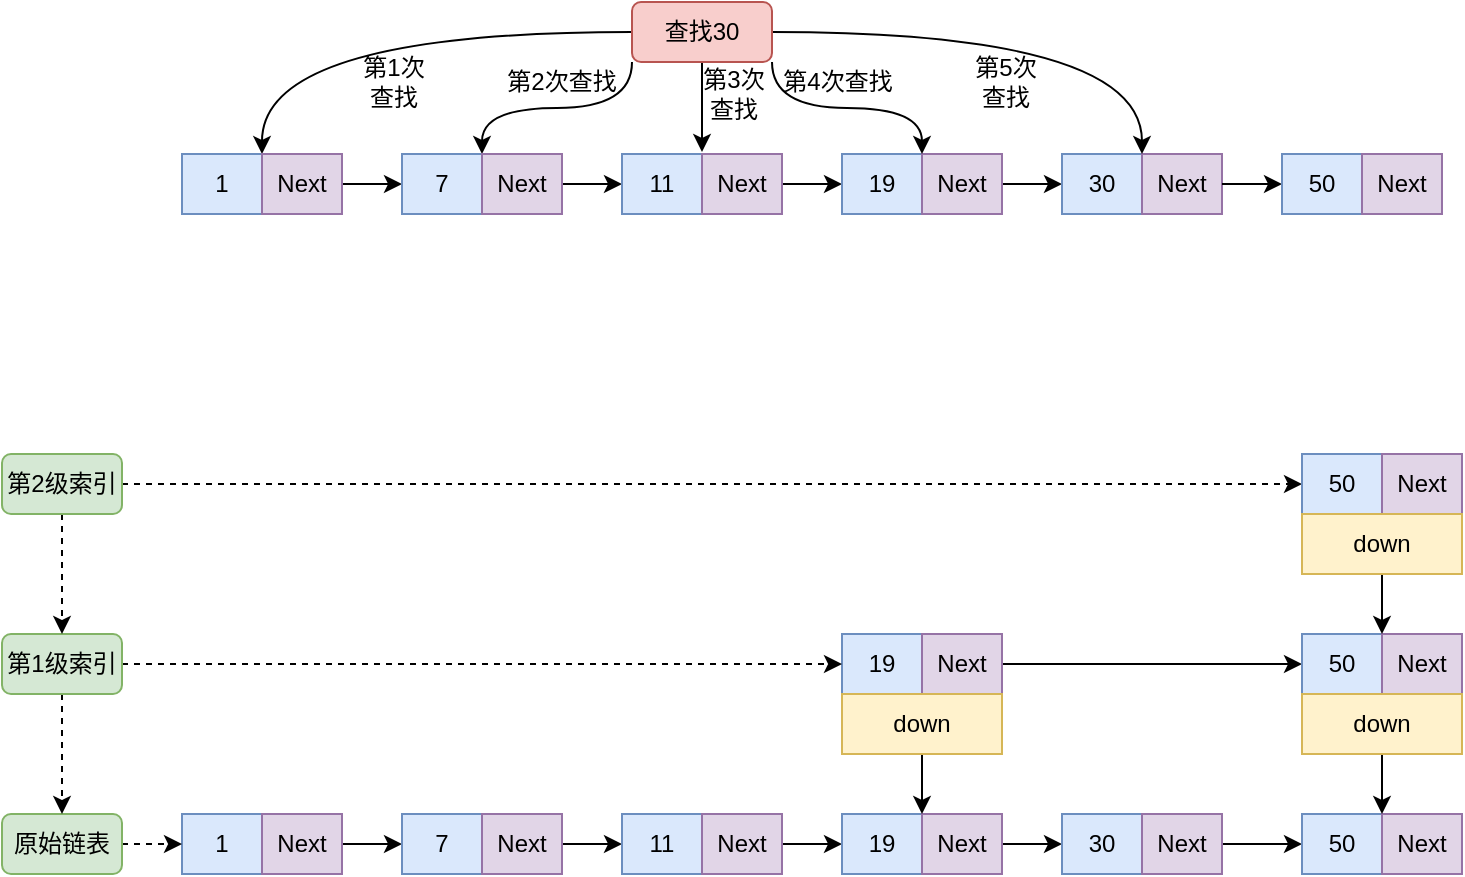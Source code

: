 <mxfile version="14.1.8" type="device"><diagram id="C5RBs43oDa-KdzZeNtuy" name="Page-1"><mxGraphModel dx="805" dy="462" grid="1" gridSize="10" guides="1" tooltips="1" connect="1" arrows="1" fold="1" page="1" pageScale="1" pageWidth="827" pageHeight="1169" math="0" shadow="0"><root><mxCell id="WIyWlLk6GJQsqaUBKTNV-0"/><mxCell id="WIyWlLk6GJQsqaUBKTNV-1" parent="WIyWlLk6GJQsqaUBKTNV-0"/><mxCell id="FYcU76SinbM-pDLbmWIT-0" value="1" style="rounded=0;whiteSpace=wrap;html=1;" vertex="1" parent="WIyWlLk6GJQsqaUBKTNV-1"><mxGeometry x="120" y="120" width="40" height="30" as="geometry"/></mxCell><mxCell id="FYcU76SinbM-pDLbmWIT-10" style="edgeStyle=orthogonalEdgeStyle;rounded=0;orthogonalLoop=1;jettySize=auto;html=1;entryX=0;entryY=0.5;entryDx=0;entryDy=0;" edge="1" parent="WIyWlLk6GJQsqaUBKTNV-1" source="FYcU76SinbM-pDLbmWIT-1" target="FYcU76SinbM-pDLbmWIT-2"><mxGeometry relative="1" as="geometry"/></mxCell><mxCell id="FYcU76SinbM-pDLbmWIT-1" value="Next" style="rounded=0;whiteSpace=wrap;html=1;" vertex="1" parent="WIyWlLk6GJQsqaUBKTNV-1"><mxGeometry x="160" y="120" width="40" height="30" as="geometry"/></mxCell><mxCell id="FYcU76SinbM-pDLbmWIT-2" value="7" style="rounded=0;whiteSpace=wrap;html=1;" vertex="1" parent="WIyWlLk6GJQsqaUBKTNV-1"><mxGeometry x="230" y="120" width="40" height="30" as="geometry"/></mxCell><mxCell id="FYcU76SinbM-pDLbmWIT-11" style="edgeStyle=orthogonalEdgeStyle;rounded=0;orthogonalLoop=1;jettySize=auto;html=1;entryX=0;entryY=0.5;entryDx=0;entryDy=0;" edge="1" parent="WIyWlLk6GJQsqaUBKTNV-1" source="FYcU76SinbM-pDLbmWIT-3" target="FYcU76SinbM-pDLbmWIT-4"><mxGeometry relative="1" as="geometry"/></mxCell><mxCell id="FYcU76SinbM-pDLbmWIT-3" value="Next" style="rounded=0;whiteSpace=wrap;html=1;" vertex="1" parent="WIyWlLk6GJQsqaUBKTNV-1"><mxGeometry x="270" y="120" width="40" height="30" as="geometry"/></mxCell><mxCell id="FYcU76SinbM-pDLbmWIT-4" value="11" style="rounded=0;whiteSpace=wrap;html=1;fillColor=#dae8fc;strokeColor=#6c8ebf;" vertex="1" parent="WIyWlLk6GJQsqaUBKTNV-1"><mxGeometry x="340" y="120" width="40" height="30" as="geometry"/></mxCell><mxCell id="FYcU76SinbM-pDLbmWIT-12" style="edgeStyle=orthogonalEdgeStyle;rounded=0;orthogonalLoop=1;jettySize=auto;html=1;entryX=0;entryY=0.5;entryDx=0;entryDy=0;" edge="1" parent="WIyWlLk6GJQsqaUBKTNV-1" source="FYcU76SinbM-pDLbmWIT-5" target="FYcU76SinbM-pDLbmWIT-6"><mxGeometry relative="1" as="geometry"/></mxCell><mxCell id="FYcU76SinbM-pDLbmWIT-5" value="Next" style="rounded=0;whiteSpace=wrap;html=1;fillColor=#e1d5e7;strokeColor=#9673a6;" vertex="1" parent="WIyWlLk6GJQsqaUBKTNV-1"><mxGeometry x="380" y="120" width="40" height="30" as="geometry"/></mxCell><mxCell id="FYcU76SinbM-pDLbmWIT-6" value="19" style="rounded=0;whiteSpace=wrap;html=1;fillColor=#dae8fc;strokeColor=#6c8ebf;" vertex="1" parent="WIyWlLk6GJQsqaUBKTNV-1"><mxGeometry x="450" y="120" width="40" height="30" as="geometry"/></mxCell><mxCell id="FYcU76SinbM-pDLbmWIT-13" style="edgeStyle=orthogonalEdgeStyle;rounded=0;orthogonalLoop=1;jettySize=auto;html=1;entryX=0;entryY=0.5;entryDx=0;entryDy=0;" edge="1" parent="WIyWlLk6GJQsqaUBKTNV-1" source="FYcU76SinbM-pDLbmWIT-7" target="FYcU76SinbM-pDLbmWIT-8"><mxGeometry relative="1" as="geometry"/></mxCell><mxCell id="FYcU76SinbM-pDLbmWIT-7" value="Next" style="rounded=0;whiteSpace=wrap;html=1;fillColor=#e1d5e7;strokeColor=#9673a6;" vertex="1" parent="WIyWlLk6GJQsqaUBKTNV-1"><mxGeometry x="490" y="120" width="40" height="30" as="geometry"/></mxCell><mxCell id="FYcU76SinbM-pDLbmWIT-8" value="30" style="rounded=0;whiteSpace=wrap;html=1;fillColor=#dae8fc;strokeColor=#6c8ebf;" vertex="1" parent="WIyWlLk6GJQsqaUBKTNV-1"><mxGeometry x="560" y="120" width="40" height="30" as="geometry"/></mxCell><mxCell id="FYcU76SinbM-pDLbmWIT-9" value="Next" style="rounded=0;whiteSpace=wrap;html=1;fillColor=#e1d5e7;strokeColor=#9673a6;" vertex="1" parent="WIyWlLk6GJQsqaUBKTNV-1"><mxGeometry x="600" y="120" width="40" height="30" as="geometry"/></mxCell><mxCell id="FYcU76SinbM-pDLbmWIT-15" style="edgeStyle=orthogonalEdgeStyle;rounded=0;orthogonalLoop=1;jettySize=auto;html=1;entryX=1;entryY=0;entryDx=0;entryDy=0;curved=1;" edge="1" parent="WIyWlLk6GJQsqaUBKTNV-1" source="FYcU76SinbM-pDLbmWIT-14" target="FYcU76SinbM-pDLbmWIT-23"><mxGeometry relative="1" as="geometry"/></mxCell><mxCell id="FYcU76SinbM-pDLbmWIT-16" style="edgeStyle=orthogonalEdgeStyle;curved=1;rounded=0;orthogonalLoop=1;jettySize=auto;html=1;entryX=1;entryY=0;entryDx=0;entryDy=0;exitX=0;exitY=1;exitDx=0;exitDy=0;" edge="1" parent="WIyWlLk6GJQsqaUBKTNV-1" source="FYcU76SinbM-pDLbmWIT-14" target="FYcU76SinbM-pDLbmWIT-24"><mxGeometry relative="1" as="geometry"/></mxCell><mxCell id="FYcU76SinbM-pDLbmWIT-17" style="edgeStyle=orthogonalEdgeStyle;curved=1;rounded=0;orthogonalLoop=1;jettySize=auto;html=1;exitX=0.5;exitY=1;exitDx=0;exitDy=0;" edge="1" parent="WIyWlLk6GJQsqaUBKTNV-1" source="FYcU76SinbM-pDLbmWIT-14"><mxGeometry relative="1" as="geometry"><mxPoint x="380" y="119" as="targetPoint"/></mxGeometry></mxCell><mxCell id="FYcU76SinbM-pDLbmWIT-18" style="edgeStyle=orthogonalEdgeStyle;curved=1;rounded=0;orthogonalLoop=1;jettySize=auto;html=1;entryX=1;entryY=0;entryDx=0;entryDy=0;exitX=1;exitY=1;exitDx=0;exitDy=0;" edge="1" parent="WIyWlLk6GJQsqaUBKTNV-1" source="FYcU76SinbM-pDLbmWIT-14" target="FYcU76SinbM-pDLbmWIT-6"><mxGeometry relative="1" as="geometry"/></mxCell><mxCell id="FYcU76SinbM-pDLbmWIT-107" style="edgeStyle=orthogonalEdgeStyle;rounded=0;orthogonalLoop=1;jettySize=auto;html=1;entryX=1;entryY=0;entryDx=0;entryDy=0;curved=1;" edge="1" parent="WIyWlLk6GJQsqaUBKTNV-1" source="FYcU76SinbM-pDLbmWIT-14" target="FYcU76SinbM-pDLbmWIT-8"><mxGeometry relative="1" as="geometry"><mxPoint x="470" y="59" as="targetPoint"/></mxGeometry></mxCell><mxCell id="FYcU76SinbM-pDLbmWIT-14" value="查找30" style="rounded=1;whiteSpace=wrap;html=1;fillColor=#f8cecc;strokeColor=#b85450;" vertex="1" parent="WIyWlLk6GJQsqaUBKTNV-1"><mxGeometry x="345" y="44" width="70" height="30" as="geometry"/></mxCell><mxCell id="FYcU76SinbM-pDLbmWIT-20" value="第1次查找" style="text;html=1;strokeColor=none;fillColor=none;align=center;verticalAlign=middle;whiteSpace=wrap;rounded=0;" vertex="1" parent="WIyWlLk6GJQsqaUBKTNV-1"><mxGeometry x="206" y="74" width="40" height="20" as="geometry"/></mxCell><mxCell id="FYcU76SinbM-pDLbmWIT-21" value="第2次查找" style="text;html=1;strokeColor=none;fillColor=none;align=center;verticalAlign=middle;whiteSpace=wrap;rounded=0;" vertex="1" parent="WIyWlLk6GJQsqaUBKTNV-1"><mxGeometry x="280" y="74" width="60" height="20" as="geometry"/></mxCell><mxCell id="FYcU76SinbM-pDLbmWIT-22" value="第3次查找" style="text;html=1;strokeColor=none;fillColor=none;align=center;verticalAlign=middle;whiteSpace=wrap;rounded=0;" vertex="1" parent="WIyWlLk6GJQsqaUBKTNV-1"><mxGeometry x="376" y="80" width="40" height="20" as="geometry"/></mxCell><mxCell id="FYcU76SinbM-pDLbmWIT-23" value="1" style="rounded=0;whiteSpace=wrap;html=1;fillColor=#dae8fc;strokeColor=#6c8ebf;" vertex="1" parent="WIyWlLk6GJQsqaUBKTNV-1"><mxGeometry x="120" y="120" width="40" height="30" as="geometry"/></mxCell><mxCell id="FYcU76SinbM-pDLbmWIT-24" value="7" style="rounded=0;whiteSpace=wrap;html=1;fillColor=#dae8fc;strokeColor=#6c8ebf;" vertex="1" parent="WIyWlLk6GJQsqaUBKTNV-1"><mxGeometry x="230" y="120" width="40" height="30" as="geometry"/></mxCell><mxCell id="FYcU76SinbM-pDLbmWIT-25" value="Next" style="rounded=0;whiteSpace=wrap;html=1;" vertex="1" parent="WIyWlLk6GJQsqaUBKTNV-1"><mxGeometry x="160" y="120" width="40" height="30" as="geometry"/></mxCell><mxCell id="FYcU76SinbM-pDLbmWIT-26" value="Next" style="rounded=0;whiteSpace=wrap;html=1;" vertex="1" parent="WIyWlLk6GJQsqaUBKTNV-1"><mxGeometry x="270" y="120" width="40" height="30" as="geometry"/></mxCell><mxCell id="FYcU76SinbM-pDLbmWIT-27" value="Next" style="rounded=0;whiteSpace=wrap;html=1;" vertex="1" parent="WIyWlLk6GJQsqaUBKTNV-1"><mxGeometry x="160" y="120" width="40" height="30" as="geometry"/></mxCell><mxCell id="FYcU76SinbM-pDLbmWIT-28" value="Next" style="rounded=0;whiteSpace=wrap;html=1;" vertex="1" parent="WIyWlLk6GJQsqaUBKTNV-1"><mxGeometry x="270" y="120" width="40" height="30" as="geometry"/></mxCell><mxCell id="FYcU76SinbM-pDLbmWIT-29" value="Next" style="rounded=0;whiteSpace=wrap;html=1;" vertex="1" parent="WIyWlLk6GJQsqaUBKTNV-1"><mxGeometry x="160" y="120" width="40" height="30" as="geometry"/></mxCell><mxCell id="FYcU76SinbM-pDLbmWIT-30" value="Next" style="rounded=0;whiteSpace=wrap;html=1;" vertex="1" parent="WIyWlLk6GJQsqaUBKTNV-1"><mxGeometry x="270" y="120" width="40" height="30" as="geometry"/></mxCell><mxCell id="FYcU76SinbM-pDLbmWIT-31" value="Next" style="rounded=0;whiteSpace=wrap;html=1;fillColor=#e1d5e7;strokeColor=#9673a6;" vertex="1" parent="WIyWlLk6GJQsqaUBKTNV-1"><mxGeometry x="160" y="120" width="40" height="30" as="geometry"/></mxCell><mxCell id="FYcU76SinbM-pDLbmWIT-32" value="Next" style="rounded=0;whiteSpace=wrap;html=1;fillColor=#e1d5e7;strokeColor=#9673a6;" vertex="1" parent="WIyWlLk6GJQsqaUBKTNV-1"><mxGeometry x="270" y="120" width="40" height="30" as="geometry"/></mxCell><mxCell id="FYcU76SinbM-pDLbmWIT-42" value="第4次查找" style="text;html=1;strokeColor=none;fillColor=none;align=center;verticalAlign=middle;whiteSpace=wrap;rounded=0;" vertex="1" parent="WIyWlLk6GJQsqaUBKTNV-1"><mxGeometry x="416" y="74" width="64" height="20" as="geometry"/></mxCell><mxCell id="FYcU76SinbM-pDLbmWIT-43" value="1" style="rounded=0;whiteSpace=wrap;html=1;" vertex="1" parent="WIyWlLk6GJQsqaUBKTNV-1"><mxGeometry x="120" y="450" width="40" height="30" as="geometry"/></mxCell><mxCell id="FYcU76SinbM-pDLbmWIT-44" style="edgeStyle=orthogonalEdgeStyle;rounded=0;orthogonalLoop=1;jettySize=auto;html=1;entryX=0;entryY=0.5;entryDx=0;entryDy=0;" edge="1" parent="WIyWlLk6GJQsqaUBKTNV-1" source="FYcU76SinbM-pDLbmWIT-45" target="FYcU76SinbM-pDLbmWIT-46"><mxGeometry relative="1" as="geometry"/></mxCell><mxCell id="FYcU76SinbM-pDLbmWIT-45" value="Next" style="rounded=0;whiteSpace=wrap;html=1;" vertex="1" parent="WIyWlLk6GJQsqaUBKTNV-1"><mxGeometry x="160" y="450" width="40" height="30" as="geometry"/></mxCell><mxCell id="FYcU76SinbM-pDLbmWIT-46" value="7" style="rounded=0;whiteSpace=wrap;html=1;" vertex="1" parent="WIyWlLk6GJQsqaUBKTNV-1"><mxGeometry x="230" y="450" width="40" height="30" as="geometry"/></mxCell><mxCell id="FYcU76SinbM-pDLbmWIT-47" style="edgeStyle=orthogonalEdgeStyle;rounded=0;orthogonalLoop=1;jettySize=auto;html=1;entryX=0;entryY=0.5;entryDx=0;entryDy=0;" edge="1" parent="WIyWlLk6GJQsqaUBKTNV-1" source="FYcU76SinbM-pDLbmWIT-48" target="FYcU76SinbM-pDLbmWIT-49"><mxGeometry relative="1" as="geometry"/></mxCell><mxCell id="FYcU76SinbM-pDLbmWIT-48" value="Next" style="rounded=0;whiteSpace=wrap;html=1;" vertex="1" parent="WIyWlLk6GJQsqaUBKTNV-1"><mxGeometry x="270" y="450" width="40" height="30" as="geometry"/></mxCell><mxCell id="FYcU76SinbM-pDLbmWIT-49" value="11" style="rounded=0;whiteSpace=wrap;html=1;fillColor=#dae8fc;strokeColor=#6c8ebf;" vertex="1" parent="WIyWlLk6GJQsqaUBKTNV-1"><mxGeometry x="340" y="450" width="40" height="30" as="geometry"/></mxCell><mxCell id="FYcU76SinbM-pDLbmWIT-50" style="edgeStyle=orthogonalEdgeStyle;rounded=0;orthogonalLoop=1;jettySize=auto;html=1;entryX=0;entryY=0.5;entryDx=0;entryDy=0;" edge="1" parent="WIyWlLk6GJQsqaUBKTNV-1" source="FYcU76SinbM-pDLbmWIT-51" target="FYcU76SinbM-pDLbmWIT-52"><mxGeometry relative="1" as="geometry"/></mxCell><mxCell id="FYcU76SinbM-pDLbmWIT-51" value="Next" style="rounded=0;whiteSpace=wrap;html=1;fillColor=#e1d5e7;strokeColor=#9673a6;" vertex="1" parent="WIyWlLk6GJQsqaUBKTNV-1"><mxGeometry x="380" y="450" width="40" height="30" as="geometry"/></mxCell><mxCell id="FYcU76SinbM-pDLbmWIT-52" value="19" style="rounded=0;whiteSpace=wrap;html=1;fillColor=#dae8fc;strokeColor=#6c8ebf;" vertex="1" parent="WIyWlLk6GJQsqaUBKTNV-1"><mxGeometry x="450" y="450" width="40" height="30" as="geometry"/></mxCell><mxCell id="FYcU76SinbM-pDLbmWIT-53" style="edgeStyle=orthogonalEdgeStyle;rounded=0;orthogonalLoop=1;jettySize=auto;html=1;entryX=0;entryY=0.5;entryDx=0;entryDy=0;" edge="1" parent="WIyWlLk6GJQsqaUBKTNV-1" source="FYcU76SinbM-pDLbmWIT-54" target="FYcU76SinbM-pDLbmWIT-55"><mxGeometry relative="1" as="geometry"/></mxCell><mxCell id="FYcU76SinbM-pDLbmWIT-54" value="Next" style="rounded=0;whiteSpace=wrap;html=1;fillColor=#e1d5e7;strokeColor=#9673a6;" vertex="1" parent="WIyWlLk6GJQsqaUBKTNV-1"><mxGeometry x="490" y="450" width="40" height="30" as="geometry"/></mxCell><mxCell id="FYcU76SinbM-pDLbmWIT-55" value="30" style="rounded=0;whiteSpace=wrap;html=1;fillColor=#dae8fc;strokeColor=#6c8ebf;" vertex="1" parent="WIyWlLk6GJQsqaUBKTNV-1"><mxGeometry x="560" y="450" width="40" height="30" as="geometry"/></mxCell><mxCell id="FYcU76SinbM-pDLbmWIT-119" style="edgeStyle=orthogonalEdgeStyle;curved=1;rounded=0;orthogonalLoop=1;jettySize=auto;html=1;entryX=0;entryY=0.5;entryDx=0;entryDy=0;" edge="1" parent="WIyWlLk6GJQsqaUBKTNV-1" source="FYcU76SinbM-pDLbmWIT-56" target="FYcU76SinbM-pDLbmWIT-109"><mxGeometry relative="1" as="geometry"/></mxCell><mxCell id="FYcU76SinbM-pDLbmWIT-56" value="Next" style="rounded=0;whiteSpace=wrap;html=1;fillColor=#e1d5e7;strokeColor=#9673a6;" vertex="1" parent="WIyWlLk6GJQsqaUBKTNV-1"><mxGeometry x="600" y="450" width="40" height="30" as="geometry"/></mxCell><mxCell id="FYcU76SinbM-pDLbmWIT-65" value="1" style="rounded=0;whiteSpace=wrap;html=1;fillColor=#dae8fc;strokeColor=#6c8ebf;" vertex="1" parent="WIyWlLk6GJQsqaUBKTNV-1"><mxGeometry x="120" y="450" width="40" height="30" as="geometry"/></mxCell><mxCell id="FYcU76SinbM-pDLbmWIT-66" value="7" style="rounded=0;whiteSpace=wrap;html=1;fillColor=#dae8fc;strokeColor=#6c8ebf;" vertex="1" parent="WIyWlLk6GJQsqaUBKTNV-1"><mxGeometry x="230" y="450" width="40" height="30" as="geometry"/></mxCell><mxCell id="FYcU76SinbM-pDLbmWIT-67" value="Next" style="rounded=0;whiteSpace=wrap;html=1;" vertex="1" parent="WIyWlLk6GJQsqaUBKTNV-1"><mxGeometry x="160" y="450" width="40" height="30" as="geometry"/></mxCell><mxCell id="FYcU76SinbM-pDLbmWIT-68" value="Next" style="rounded=0;whiteSpace=wrap;html=1;" vertex="1" parent="WIyWlLk6GJQsqaUBKTNV-1"><mxGeometry x="270" y="450" width="40" height="30" as="geometry"/></mxCell><mxCell id="FYcU76SinbM-pDLbmWIT-69" value="Next" style="rounded=0;whiteSpace=wrap;html=1;" vertex="1" parent="WIyWlLk6GJQsqaUBKTNV-1"><mxGeometry x="160" y="450" width="40" height="30" as="geometry"/></mxCell><mxCell id="FYcU76SinbM-pDLbmWIT-70" value="Next" style="rounded=0;whiteSpace=wrap;html=1;" vertex="1" parent="WIyWlLk6GJQsqaUBKTNV-1"><mxGeometry x="270" y="450" width="40" height="30" as="geometry"/></mxCell><mxCell id="FYcU76SinbM-pDLbmWIT-71" value="Next" style="rounded=0;whiteSpace=wrap;html=1;" vertex="1" parent="WIyWlLk6GJQsqaUBKTNV-1"><mxGeometry x="160" y="450" width="40" height="30" as="geometry"/></mxCell><mxCell id="FYcU76SinbM-pDLbmWIT-72" value="Next" style="rounded=0;whiteSpace=wrap;html=1;" vertex="1" parent="WIyWlLk6GJQsqaUBKTNV-1"><mxGeometry x="270" y="450" width="40" height="30" as="geometry"/></mxCell><mxCell id="FYcU76SinbM-pDLbmWIT-73" value="Next" style="rounded=0;whiteSpace=wrap;html=1;fillColor=#e1d5e7;strokeColor=#9673a6;" vertex="1" parent="WIyWlLk6GJQsqaUBKTNV-1"><mxGeometry x="160" y="450" width="40" height="30" as="geometry"/></mxCell><mxCell id="FYcU76SinbM-pDLbmWIT-74" value="Next" style="rounded=0;whiteSpace=wrap;html=1;fillColor=#e1d5e7;strokeColor=#9673a6;" vertex="1" parent="WIyWlLk6GJQsqaUBKTNV-1"><mxGeometry x="270" y="450" width="40" height="30" as="geometry"/></mxCell><mxCell id="FYcU76SinbM-pDLbmWIT-76" value="19" style="rounded=0;whiteSpace=wrap;html=1;fillColor=#dae8fc;strokeColor=#6c8ebf;" vertex="1" parent="WIyWlLk6GJQsqaUBKTNV-1"><mxGeometry x="450" y="360" width="40" height="30" as="geometry"/></mxCell><mxCell id="FYcU76SinbM-pDLbmWIT-120" style="edgeStyle=orthogonalEdgeStyle;curved=1;rounded=0;orthogonalLoop=1;jettySize=auto;html=1;" edge="1" parent="WIyWlLk6GJQsqaUBKTNV-1" source="FYcU76SinbM-pDLbmWIT-77" target="FYcU76SinbM-pDLbmWIT-111"><mxGeometry relative="1" as="geometry"/></mxCell><mxCell id="FYcU76SinbM-pDLbmWIT-77" value="Next" style="rounded=0;whiteSpace=wrap;html=1;fillColor=#e1d5e7;strokeColor=#9673a6;" vertex="1" parent="WIyWlLk6GJQsqaUBKTNV-1"><mxGeometry x="490" y="360" width="40" height="30" as="geometry"/></mxCell><mxCell id="FYcU76SinbM-pDLbmWIT-82" style="rounded=0;orthogonalLoop=1;jettySize=auto;html=1;entryX=1;entryY=0;entryDx=0;entryDy=0;" edge="1" parent="WIyWlLk6GJQsqaUBKTNV-1" source="FYcU76SinbM-pDLbmWIT-80"><mxGeometry relative="1" as="geometry"><mxPoint x="490" y="450" as="targetPoint"/></mxGeometry></mxCell><mxCell id="FYcU76SinbM-pDLbmWIT-80" value="down" style="rounded=0;whiteSpace=wrap;html=1;fillColor=#fff2cc;strokeColor=#d6b656;" vertex="1" parent="WIyWlLk6GJQsqaUBKTNV-1"><mxGeometry x="450" y="390" width="80" height="30" as="geometry"/></mxCell><mxCell id="FYcU76SinbM-pDLbmWIT-103" style="edgeStyle=none;rounded=0;orthogonalLoop=1;jettySize=auto;html=1;entryX=0;entryY=0.5;entryDx=0;entryDy=0;dashed=1;" edge="1" parent="WIyWlLk6GJQsqaUBKTNV-1" source="FYcU76SinbM-pDLbmWIT-96" target="FYcU76SinbM-pDLbmWIT-65"><mxGeometry relative="1" as="geometry"/></mxCell><mxCell id="FYcU76SinbM-pDLbmWIT-96" value="原始链表" style="rounded=1;whiteSpace=wrap;html=1;fillColor=#d5e8d4;strokeColor=#82b366;" vertex="1" parent="WIyWlLk6GJQsqaUBKTNV-1"><mxGeometry x="30" y="450" width="60" height="30" as="geometry"/></mxCell><mxCell id="FYcU76SinbM-pDLbmWIT-100" style="edgeStyle=none;rounded=0;orthogonalLoop=1;jettySize=auto;html=1;entryX=0.5;entryY=0;entryDx=0;entryDy=0;dashed=1;" edge="1" parent="WIyWlLk6GJQsqaUBKTNV-1" source="FYcU76SinbM-pDLbmWIT-97" target="FYcU76SinbM-pDLbmWIT-96"><mxGeometry relative="1" as="geometry"/></mxCell><mxCell id="FYcU76SinbM-pDLbmWIT-102" style="edgeStyle=none;rounded=0;orthogonalLoop=1;jettySize=auto;html=1;entryX=0;entryY=0.5;entryDx=0;entryDy=0;dashed=1;" edge="1" parent="WIyWlLk6GJQsqaUBKTNV-1" source="FYcU76SinbM-pDLbmWIT-97" target="FYcU76SinbM-pDLbmWIT-76"><mxGeometry relative="1" as="geometry"/></mxCell><mxCell id="FYcU76SinbM-pDLbmWIT-97" value="第1级索引" style="rounded=1;whiteSpace=wrap;html=1;fillColor=#d5e8d4;strokeColor=#82b366;" vertex="1" parent="WIyWlLk6GJQsqaUBKTNV-1"><mxGeometry x="30" y="360" width="60" height="30" as="geometry"/></mxCell><mxCell id="FYcU76SinbM-pDLbmWIT-99" style="edgeStyle=none;rounded=0;orthogonalLoop=1;jettySize=auto;html=1;entryX=0.5;entryY=0;entryDx=0;entryDy=0;dashed=1;" edge="1" parent="WIyWlLk6GJQsqaUBKTNV-1" source="FYcU76SinbM-pDLbmWIT-98" target="FYcU76SinbM-pDLbmWIT-97"><mxGeometry relative="1" as="geometry"/></mxCell><mxCell id="FYcU76SinbM-pDLbmWIT-101" style="edgeStyle=none;rounded=0;orthogonalLoop=1;jettySize=auto;html=1;entryX=0;entryY=0.5;entryDx=0;entryDy=0;dashed=1;" edge="1" parent="WIyWlLk6GJQsqaUBKTNV-1" source="FYcU76SinbM-pDLbmWIT-98" target="FYcU76SinbM-pDLbmWIT-115"><mxGeometry relative="1" as="geometry"><mxPoint x="560" y="285" as="targetPoint"/></mxGeometry></mxCell><mxCell id="FYcU76SinbM-pDLbmWIT-98" value="第2级索引" style="rounded=1;whiteSpace=wrap;html=1;fillColor=#d5e8d4;strokeColor=#82b366;" vertex="1" parent="WIyWlLk6GJQsqaUBKTNV-1"><mxGeometry x="30" y="270" width="60" height="30" as="geometry"/></mxCell><mxCell id="FYcU76SinbM-pDLbmWIT-104" style="edgeStyle=orthogonalEdgeStyle;rounded=0;orthogonalLoop=1;jettySize=auto;html=1;entryX=0;entryY=0.5;entryDx=0;entryDy=0;" edge="1" parent="WIyWlLk6GJQsqaUBKTNV-1" target="FYcU76SinbM-pDLbmWIT-105"><mxGeometry relative="1" as="geometry"><mxPoint x="640" y="135.029" as="sourcePoint"/></mxGeometry></mxCell><mxCell id="FYcU76SinbM-pDLbmWIT-105" value="50" style="rounded=0;whiteSpace=wrap;html=1;fillColor=#dae8fc;strokeColor=#6c8ebf;" vertex="1" parent="WIyWlLk6GJQsqaUBKTNV-1"><mxGeometry x="670" y="120" width="40" height="30" as="geometry"/></mxCell><mxCell id="FYcU76SinbM-pDLbmWIT-106" value="Next" style="rounded=0;whiteSpace=wrap;html=1;fillColor=#e1d5e7;strokeColor=#9673a6;" vertex="1" parent="WIyWlLk6GJQsqaUBKTNV-1"><mxGeometry x="710" y="120" width="40" height="30" as="geometry"/></mxCell><mxCell id="FYcU76SinbM-pDLbmWIT-108" value="第5次查找" style="text;html=1;strokeColor=none;fillColor=none;align=center;verticalAlign=middle;whiteSpace=wrap;rounded=0;" vertex="1" parent="WIyWlLk6GJQsqaUBKTNV-1"><mxGeometry x="512" y="74" width="40" height="20" as="geometry"/></mxCell><mxCell id="FYcU76SinbM-pDLbmWIT-109" value="50" style="rounded=0;whiteSpace=wrap;html=1;fillColor=#dae8fc;strokeColor=#6c8ebf;" vertex="1" parent="WIyWlLk6GJQsqaUBKTNV-1"><mxGeometry x="680" y="450" width="40" height="30" as="geometry"/></mxCell><mxCell id="FYcU76SinbM-pDLbmWIT-110" value="Next" style="rounded=0;whiteSpace=wrap;html=1;fillColor=#e1d5e7;strokeColor=#9673a6;" vertex="1" parent="WIyWlLk6GJQsqaUBKTNV-1"><mxGeometry x="720" y="450" width="40" height="30" as="geometry"/></mxCell><mxCell id="FYcU76SinbM-pDLbmWIT-111" value="50" style="rounded=0;whiteSpace=wrap;html=1;fillColor=#dae8fc;strokeColor=#6c8ebf;" vertex="1" parent="WIyWlLk6GJQsqaUBKTNV-1"><mxGeometry x="680" y="360" width="40" height="30" as="geometry"/></mxCell><mxCell id="FYcU76SinbM-pDLbmWIT-112" value="Next" style="rounded=0;whiteSpace=wrap;html=1;fillColor=#e1d5e7;strokeColor=#9673a6;" vertex="1" parent="WIyWlLk6GJQsqaUBKTNV-1"><mxGeometry x="720" y="360" width="40" height="30" as="geometry"/></mxCell><mxCell id="FYcU76SinbM-pDLbmWIT-113" style="edgeStyle=none;rounded=0;orthogonalLoop=1;jettySize=auto;html=1;entryX=0;entryY=0;entryDx=0;entryDy=0;" edge="1" parent="WIyWlLk6GJQsqaUBKTNV-1" source="FYcU76SinbM-pDLbmWIT-114" target="FYcU76SinbM-pDLbmWIT-110"><mxGeometry relative="1" as="geometry"/></mxCell><mxCell id="FYcU76SinbM-pDLbmWIT-114" value="down" style="rounded=0;whiteSpace=wrap;html=1;fillColor=#fff2cc;strokeColor=#d6b656;" vertex="1" parent="WIyWlLk6GJQsqaUBKTNV-1"><mxGeometry x="680" y="390" width="80" height="30" as="geometry"/></mxCell><mxCell id="FYcU76SinbM-pDLbmWIT-115" value="50" style="rounded=0;whiteSpace=wrap;html=1;fillColor=#dae8fc;strokeColor=#6c8ebf;" vertex="1" parent="WIyWlLk6GJQsqaUBKTNV-1"><mxGeometry x="680" y="270" width="40" height="30" as="geometry"/></mxCell><mxCell id="FYcU76SinbM-pDLbmWIT-116" value="Next" style="rounded=0;whiteSpace=wrap;html=1;fillColor=#e1d5e7;strokeColor=#9673a6;" vertex="1" parent="WIyWlLk6GJQsqaUBKTNV-1"><mxGeometry x="720" y="270" width="40" height="30" as="geometry"/></mxCell><mxCell id="FYcU76SinbM-pDLbmWIT-117" style="edgeStyle=none;rounded=0;orthogonalLoop=1;jettySize=auto;html=1;entryX=0;entryY=0;entryDx=0;entryDy=0;" edge="1" parent="WIyWlLk6GJQsqaUBKTNV-1" source="FYcU76SinbM-pDLbmWIT-118"><mxGeometry relative="1" as="geometry"><mxPoint x="720" y="360" as="targetPoint"/></mxGeometry></mxCell><mxCell id="FYcU76SinbM-pDLbmWIT-118" value="down" style="rounded=0;whiteSpace=wrap;html=1;fillColor=#fff2cc;strokeColor=#d6b656;" vertex="1" parent="WIyWlLk6GJQsqaUBKTNV-1"><mxGeometry x="680" y="300" width="80" height="30" as="geometry"/></mxCell></root></mxGraphModel></diagram></mxfile>